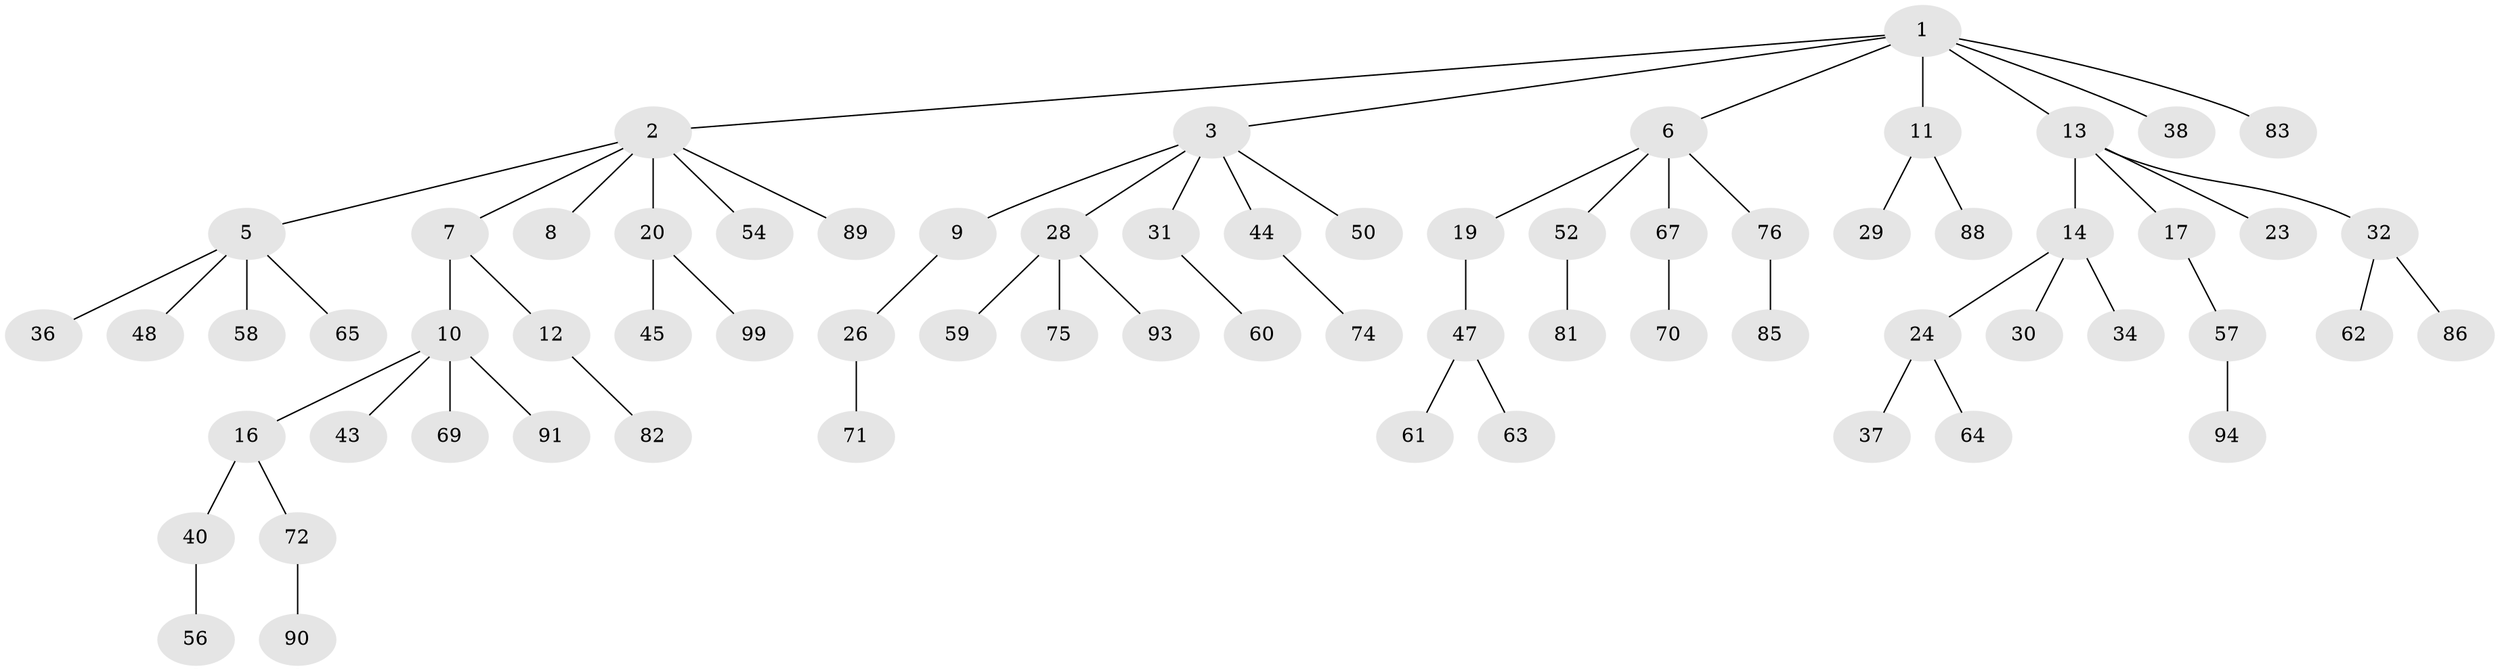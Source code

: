 // original degree distribution, {7: 0.01, 6: 0.03, 3: 0.18, 4: 0.04, 2: 0.29, 1: 0.45}
// Generated by graph-tools (version 1.1) at 2025/38/02/21/25 10:38:55]
// undirected, 68 vertices, 67 edges
graph export_dot {
graph [start="1"]
  node [color=gray90,style=filled];
  1 [super="+33"];
  2 [super="+4"];
  3 [super="+22"];
  5 [super="+51"];
  6 [super="+18"];
  7;
  8 [super="+68"];
  9 [super="+98"];
  10 [super="+15"];
  11 [super="+27"];
  12 [super="+78"];
  13 [super="+97"];
  14;
  16 [super="+21"];
  17;
  19;
  20 [super="+25"];
  23 [super="+92"];
  24 [super="+35"];
  26 [super="+53"];
  28 [super="+41"];
  29;
  30 [super="+46"];
  31 [super="+42"];
  32 [super="+55"];
  34 [super="+73"];
  36;
  37 [super="+39"];
  38;
  40;
  43;
  44;
  45 [super="+77"];
  47 [super="+49"];
  48;
  50;
  52 [super="+66"];
  54 [super="+96"];
  56 [super="+95"];
  57 [super="+87"];
  58;
  59;
  60;
  61;
  62;
  63 [super="+84"];
  64 [super="+80"];
  65;
  67;
  69;
  70;
  71;
  72 [super="+100"];
  74;
  75;
  76 [super="+79"];
  81;
  82;
  83;
  85;
  86;
  88;
  89;
  90;
  91;
  93;
  94;
  99;
  1 -- 2;
  1 -- 3;
  1 -- 6;
  1 -- 11;
  1 -- 13;
  1 -- 83;
  1 -- 38;
  2 -- 8;
  2 -- 20;
  2 -- 54;
  2 -- 89;
  2 -- 5;
  2 -- 7;
  3 -- 9;
  3 -- 31;
  3 -- 44;
  3 -- 50;
  3 -- 28;
  5 -- 36;
  5 -- 48;
  5 -- 65;
  5 -- 58;
  6 -- 19;
  6 -- 67;
  6 -- 52;
  6 -- 76;
  7 -- 10;
  7 -- 12;
  9 -- 26;
  10 -- 16;
  10 -- 69;
  10 -- 43;
  10 -- 91;
  11 -- 88;
  11 -- 29;
  12 -- 82;
  13 -- 14;
  13 -- 17;
  13 -- 23;
  13 -- 32;
  14 -- 24;
  14 -- 30;
  14 -- 34;
  16 -- 40;
  16 -- 72;
  17 -- 57;
  19 -- 47;
  20 -- 99;
  20 -- 45;
  24 -- 37;
  24 -- 64;
  26 -- 71;
  28 -- 93;
  28 -- 59;
  28 -- 75;
  31 -- 60;
  32 -- 62;
  32 -- 86;
  40 -- 56;
  44 -- 74;
  47 -- 63;
  47 -- 61;
  52 -- 81;
  57 -- 94;
  67 -- 70;
  72 -- 90;
  76 -- 85;
}

